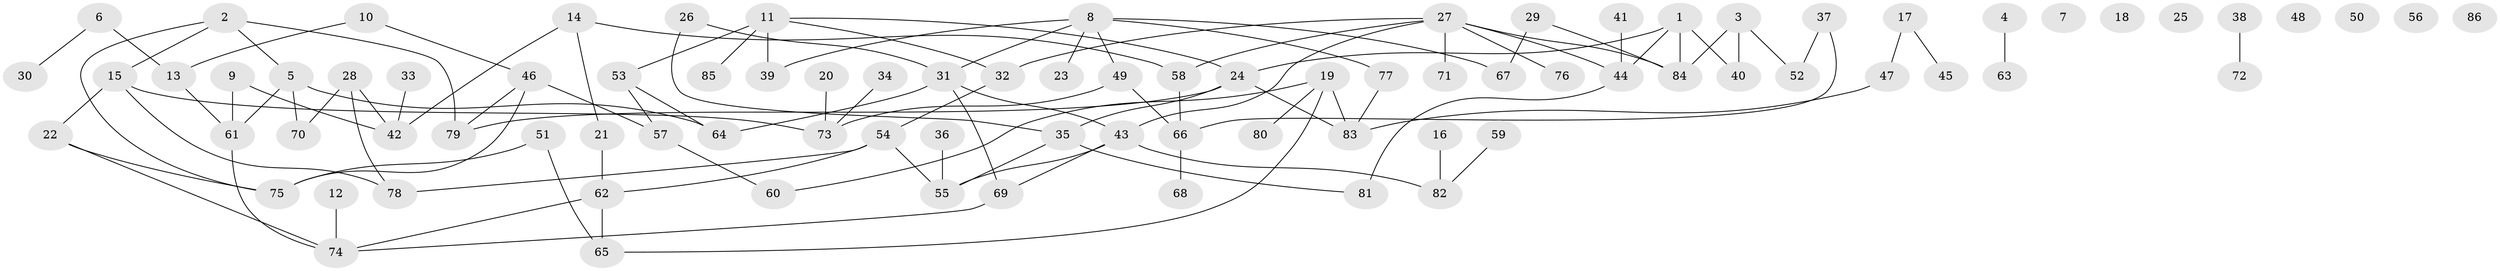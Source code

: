 // Generated by graph-tools (version 1.1) at 2025/13/03/09/25 04:13:04]
// undirected, 86 vertices, 107 edges
graph export_dot {
graph [start="1"]
  node [color=gray90,style=filled];
  1;
  2;
  3;
  4;
  5;
  6;
  7;
  8;
  9;
  10;
  11;
  12;
  13;
  14;
  15;
  16;
  17;
  18;
  19;
  20;
  21;
  22;
  23;
  24;
  25;
  26;
  27;
  28;
  29;
  30;
  31;
  32;
  33;
  34;
  35;
  36;
  37;
  38;
  39;
  40;
  41;
  42;
  43;
  44;
  45;
  46;
  47;
  48;
  49;
  50;
  51;
  52;
  53;
  54;
  55;
  56;
  57;
  58;
  59;
  60;
  61;
  62;
  63;
  64;
  65;
  66;
  67;
  68;
  69;
  70;
  71;
  72;
  73;
  74;
  75;
  76;
  77;
  78;
  79;
  80;
  81;
  82;
  83;
  84;
  85;
  86;
  1 -- 24;
  1 -- 40;
  1 -- 44;
  1 -- 84;
  2 -- 5;
  2 -- 15;
  2 -- 75;
  2 -- 79;
  3 -- 40;
  3 -- 52;
  3 -- 84;
  4 -- 63;
  5 -- 61;
  5 -- 64;
  5 -- 70;
  6 -- 13;
  6 -- 30;
  8 -- 23;
  8 -- 31;
  8 -- 39;
  8 -- 49;
  8 -- 67;
  8 -- 77;
  9 -- 42;
  9 -- 61;
  10 -- 13;
  10 -- 46;
  11 -- 24;
  11 -- 32;
  11 -- 39;
  11 -- 53;
  11 -- 85;
  12 -- 74;
  13 -- 61;
  14 -- 21;
  14 -- 42;
  14 -- 58;
  15 -- 22;
  15 -- 73;
  15 -- 78;
  16 -- 82;
  17 -- 45;
  17 -- 47;
  19 -- 60;
  19 -- 65;
  19 -- 80;
  19 -- 83;
  20 -- 73;
  21 -- 62;
  22 -- 74;
  22 -- 75;
  24 -- 35;
  24 -- 79;
  24 -- 83;
  26 -- 31;
  26 -- 35;
  27 -- 32;
  27 -- 43;
  27 -- 44;
  27 -- 58;
  27 -- 71;
  27 -- 76;
  27 -- 84;
  28 -- 42;
  28 -- 70;
  28 -- 78;
  29 -- 67;
  29 -- 84;
  31 -- 43;
  31 -- 64;
  31 -- 69;
  32 -- 54;
  33 -- 42;
  34 -- 73;
  35 -- 55;
  35 -- 81;
  36 -- 55;
  37 -- 52;
  37 -- 66;
  38 -- 72;
  41 -- 44;
  43 -- 55;
  43 -- 69;
  43 -- 82;
  44 -- 81;
  46 -- 57;
  46 -- 75;
  46 -- 79;
  47 -- 83;
  49 -- 66;
  49 -- 73;
  51 -- 65;
  51 -- 75;
  53 -- 57;
  53 -- 64;
  54 -- 55;
  54 -- 62;
  54 -- 78;
  57 -- 60;
  58 -- 66;
  59 -- 82;
  61 -- 74;
  62 -- 65;
  62 -- 74;
  66 -- 68;
  69 -- 74;
  77 -- 83;
}
